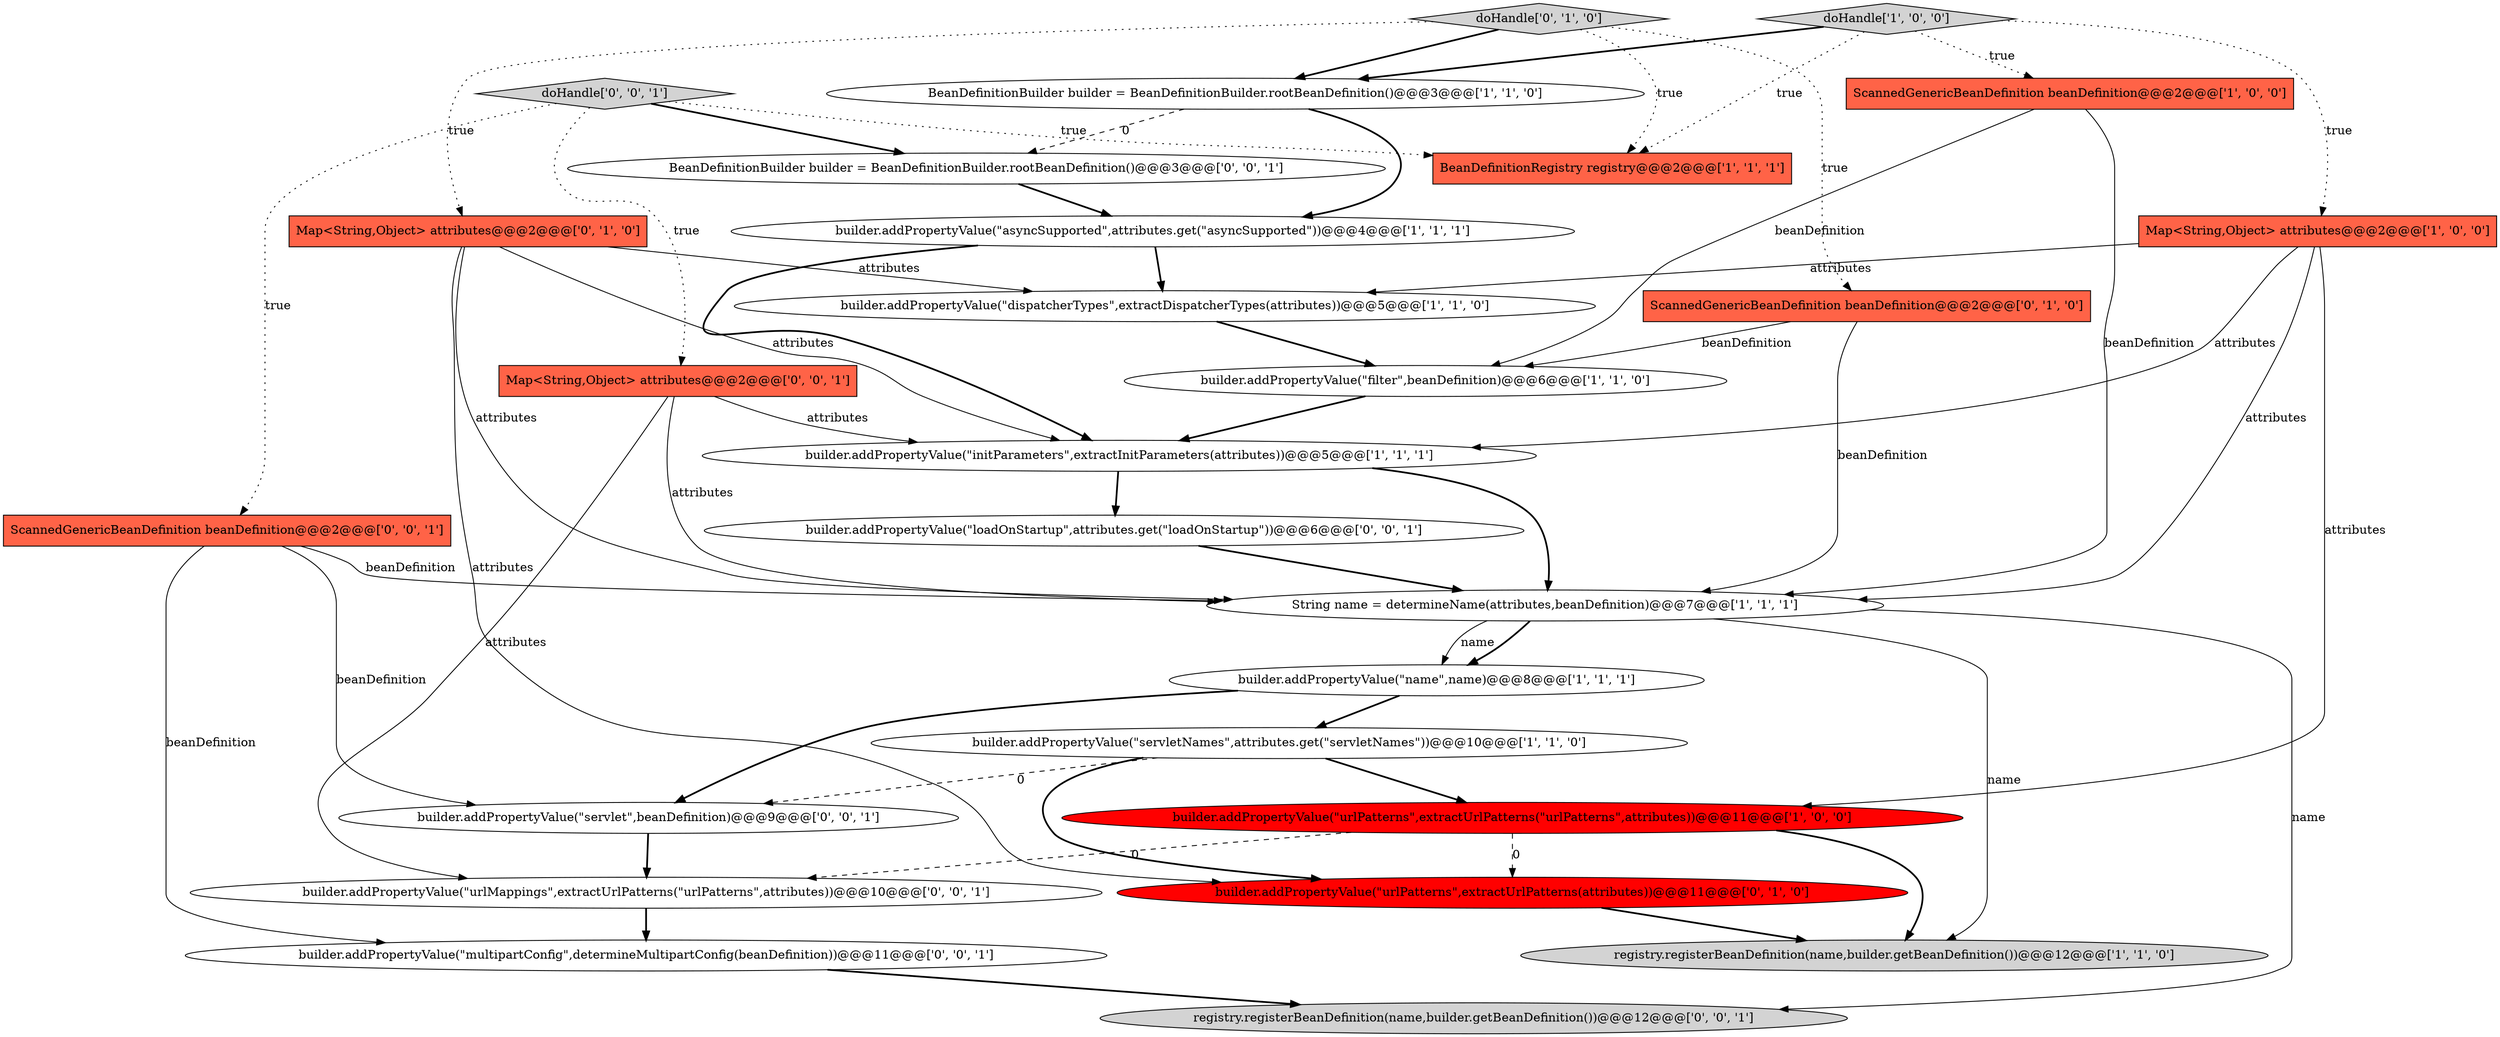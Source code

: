 digraph {
7 [style = filled, label = "ScannedGenericBeanDefinition beanDefinition@@@2@@@['1', '0', '0']", fillcolor = tomato, shape = box image = "AAA0AAABBB1BBB"];
8 [style = filled, label = "builder.addPropertyValue(\"urlPatterns\",extractUrlPatterns(\"urlPatterns\",attributes))@@@11@@@['1', '0', '0']", fillcolor = red, shape = ellipse image = "AAA1AAABBB1BBB"];
12 [style = filled, label = "BeanDefinitionBuilder builder = BeanDefinitionBuilder.rootBeanDefinition()@@@3@@@['1', '1', '0']", fillcolor = white, shape = ellipse image = "AAA0AAABBB1BBB"];
25 [style = filled, label = "Map<String,Object> attributes@@@2@@@['0', '0', '1']", fillcolor = tomato, shape = box image = "AAA0AAABBB3BBB"];
6 [style = filled, label = "builder.addPropertyValue(\"asyncSupported\",attributes.get(\"asyncSupported\"))@@@4@@@['1', '1', '1']", fillcolor = white, shape = ellipse image = "AAA0AAABBB1BBB"];
24 [style = filled, label = "registry.registerBeanDefinition(name,builder.getBeanDefinition())@@@12@@@['0', '0', '1']", fillcolor = lightgray, shape = ellipse image = "AAA0AAABBB3BBB"];
2 [style = filled, label = "doHandle['1', '0', '0']", fillcolor = lightgray, shape = diamond image = "AAA0AAABBB1BBB"];
4 [style = filled, label = "builder.addPropertyValue(\"initParameters\",extractInitParameters(attributes))@@@5@@@['1', '1', '1']", fillcolor = white, shape = ellipse image = "AAA0AAABBB1BBB"];
16 [style = filled, label = "doHandle['0', '1', '0']", fillcolor = lightgray, shape = diamond image = "AAA0AAABBB2BBB"];
15 [style = filled, label = "ScannedGenericBeanDefinition beanDefinition@@@2@@@['0', '1', '0']", fillcolor = tomato, shape = box image = "AAA0AAABBB2BBB"];
18 [style = filled, label = "ScannedGenericBeanDefinition beanDefinition@@@2@@@['0', '0', '1']", fillcolor = tomato, shape = box image = "AAA0AAABBB3BBB"];
23 [style = filled, label = "BeanDefinitionBuilder builder = BeanDefinitionBuilder.rootBeanDefinition()@@@3@@@['0', '0', '1']", fillcolor = white, shape = ellipse image = "AAA0AAABBB3BBB"];
19 [style = filled, label = "builder.addPropertyValue(\"servlet\",beanDefinition)@@@9@@@['0', '0', '1']", fillcolor = white, shape = ellipse image = "AAA0AAABBB3BBB"];
26 [style = filled, label = "builder.addPropertyValue(\"multipartConfig\",determineMultipartConfig(beanDefinition))@@@11@@@['0', '0', '1']", fillcolor = white, shape = ellipse image = "AAA0AAABBB3BBB"];
13 [style = filled, label = "builder.addPropertyValue(\"name\",name)@@@8@@@['1', '1', '1']", fillcolor = white, shape = ellipse image = "AAA0AAABBB1BBB"];
14 [style = filled, label = "builder.addPropertyValue(\"urlPatterns\",extractUrlPatterns(attributes))@@@11@@@['0', '1', '0']", fillcolor = red, shape = ellipse image = "AAA1AAABBB2BBB"];
0 [style = filled, label = "Map<String,Object> attributes@@@2@@@['1', '0', '0']", fillcolor = tomato, shape = box image = "AAA0AAABBB1BBB"];
20 [style = filled, label = "builder.addPropertyValue(\"loadOnStartup\",attributes.get(\"loadOnStartup\"))@@@6@@@['0', '0', '1']", fillcolor = white, shape = ellipse image = "AAA0AAABBB3BBB"];
5 [style = filled, label = "builder.addPropertyValue(\"filter\",beanDefinition)@@@6@@@['1', '1', '0']", fillcolor = white, shape = ellipse image = "AAA0AAABBB1BBB"];
10 [style = filled, label = "String name = determineName(attributes,beanDefinition)@@@7@@@['1', '1', '1']", fillcolor = white, shape = ellipse image = "AAA0AAABBB1BBB"];
17 [style = filled, label = "Map<String,Object> attributes@@@2@@@['0', '1', '0']", fillcolor = tomato, shape = box image = "AAA0AAABBB2BBB"];
1 [style = filled, label = "registry.registerBeanDefinition(name,builder.getBeanDefinition())@@@12@@@['1', '1', '0']", fillcolor = lightgray, shape = ellipse image = "AAA0AAABBB1BBB"];
3 [style = filled, label = "builder.addPropertyValue(\"dispatcherTypes\",extractDispatcherTypes(attributes))@@@5@@@['1', '1', '0']", fillcolor = white, shape = ellipse image = "AAA0AAABBB1BBB"];
9 [style = filled, label = "builder.addPropertyValue(\"servletNames\",attributes.get(\"servletNames\"))@@@10@@@['1', '1', '0']", fillcolor = white, shape = ellipse image = "AAA0AAABBB1BBB"];
21 [style = filled, label = "builder.addPropertyValue(\"urlMappings\",extractUrlPatterns(\"urlPatterns\",attributes))@@@10@@@['0', '0', '1']", fillcolor = white, shape = ellipse image = "AAA0AAABBB3BBB"];
11 [style = filled, label = "BeanDefinitionRegistry registry@@@2@@@['1', '1', '1']", fillcolor = tomato, shape = box image = "AAA0AAABBB1BBB"];
22 [style = filled, label = "doHandle['0', '0', '1']", fillcolor = lightgray, shape = diamond image = "AAA0AAABBB3BBB"];
4->10 [style = bold, label=""];
6->3 [style = bold, label=""];
10->24 [style = solid, label="name"];
25->10 [style = solid, label="attributes"];
2->0 [style = dotted, label="true"];
12->23 [style = dashed, label="0"];
22->18 [style = dotted, label="true"];
10->13 [style = solid, label="name"];
25->4 [style = solid, label="attributes"];
0->4 [style = solid, label="attributes"];
0->3 [style = solid, label="attributes"];
16->17 [style = dotted, label="true"];
22->25 [style = dotted, label="true"];
18->26 [style = solid, label="beanDefinition"];
17->10 [style = solid, label="attributes"];
22->11 [style = dotted, label="true"];
7->5 [style = solid, label="beanDefinition"];
8->14 [style = dashed, label="0"];
8->21 [style = dashed, label="0"];
10->1 [style = solid, label="name"];
15->5 [style = solid, label="beanDefinition"];
9->8 [style = bold, label=""];
12->6 [style = bold, label=""];
26->24 [style = bold, label=""];
22->23 [style = bold, label=""];
17->4 [style = solid, label="attributes"];
2->12 [style = bold, label=""];
14->1 [style = bold, label=""];
20->10 [style = bold, label=""];
2->11 [style = dotted, label="true"];
9->19 [style = dashed, label="0"];
8->1 [style = bold, label=""];
6->4 [style = bold, label=""];
21->26 [style = bold, label=""];
3->5 [style = bold, label=""];
17->14 [style = solid, label="attributes"];
13->19 [style = bold, label=""];
0->10 [style = solid, label="attributes"];
18->10 [style = solid, label="beanDefinition"];
17->3 [style = solid, label="attributes"];
25->21 [style = solid, label="attributes"];
10->13 [style = bold, label=""];
2->7 [style = dotted, label="true"];
23->6 [style = bold, label=""];
5->4 [style = bold, label=""];
4->20 [style = bold, label=""];
9->14 [style = bold, label=""];
18->19 [style = solid, label="beanDefinition"];
0->8 [style = solid, label="attributes"];
13->9 [style = bold, label=""];
15->10 [style = solid, label="beanDefinition"];
16->11 [style = dotted, label="true"];
16->12 [style = bold, label=""];
7->10 [style = solid, label="beanDefinition"];
16->15 [style = dotted, label="true"];
19->21 [style = bold, label=""];
}

